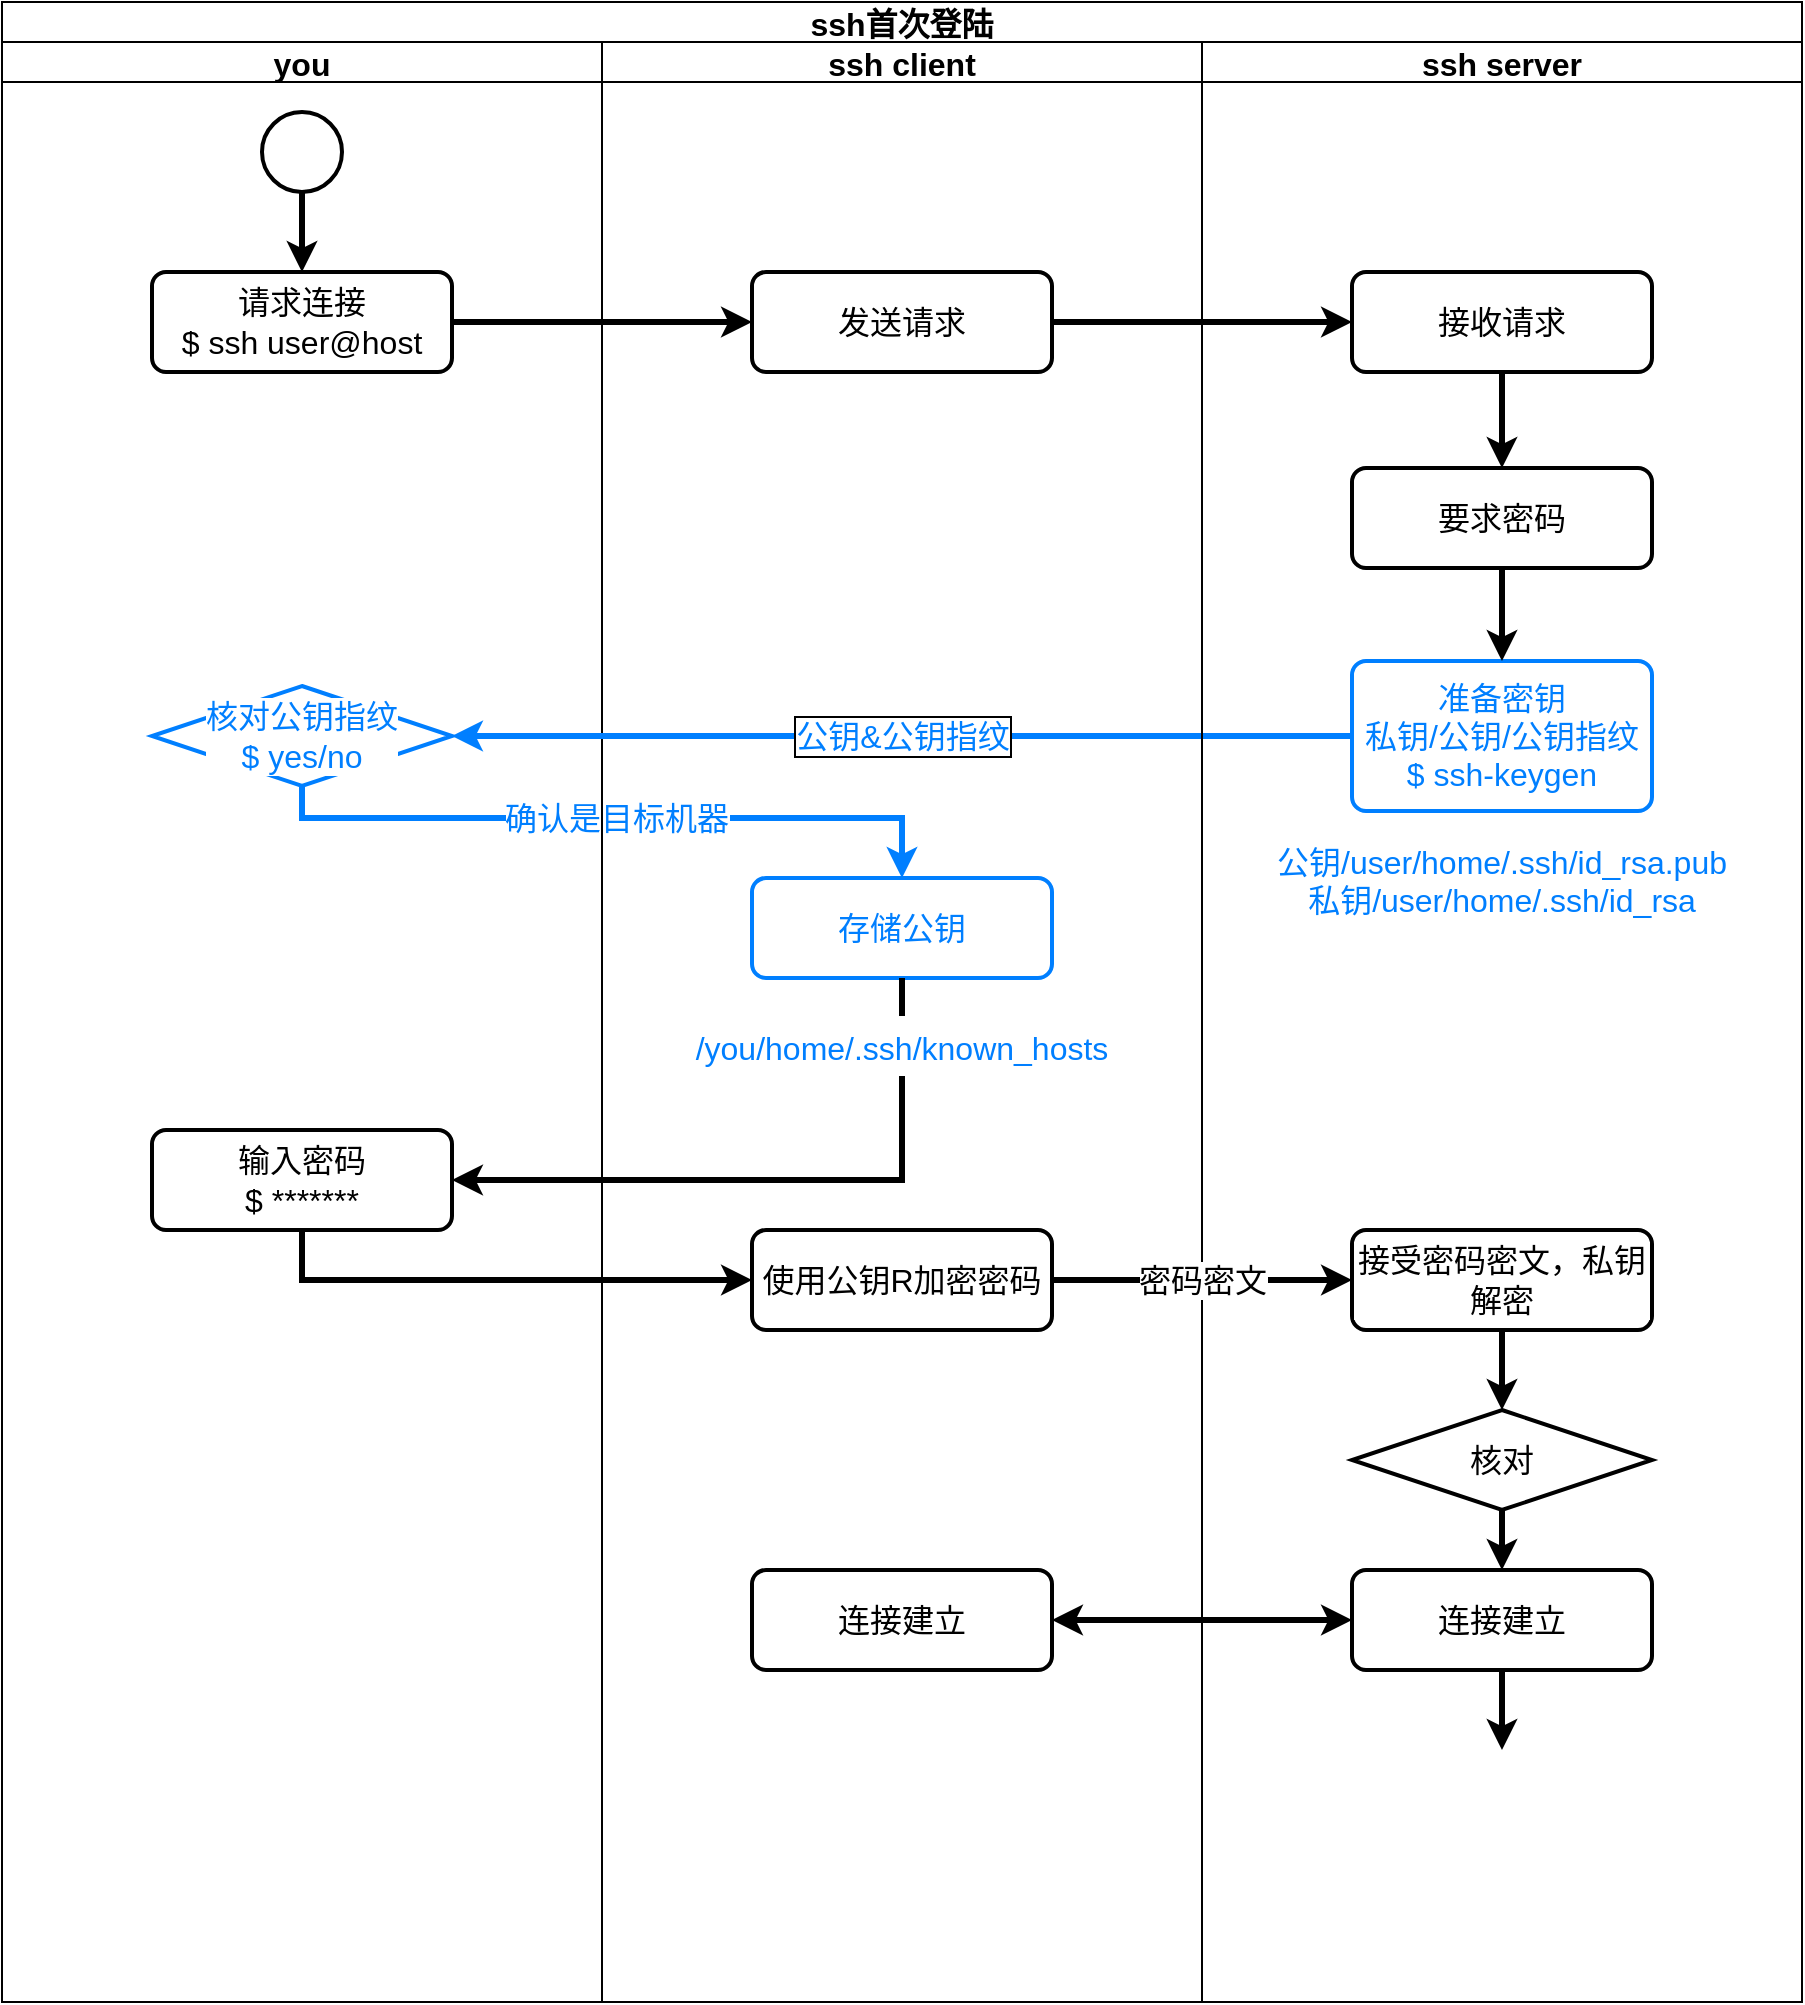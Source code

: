 <mxfile version="15.9.1" type="github" pages="2">
  <diagram id="sL40cnhCUHc7l1gd73XX" name="Page-1">
    <mxGraphModel dx="946" dy="557" grid="1" gridSize="10" guides="1" tooltips="1" connect="1" arrows="1" fold="1" page="1" pageScale="1" pageWidth="827" pageHeight="1169" math="0" shadow="0">
      <root>
        <mxCell id="0" />
        <mxCell id="1" parent="0" />
        <mxCell id="lCMnp1Lx_AAPGToCga8m-92" value="ssh首次登陆" style="swimlane;childLayout=stackLayout;resizeParent=1;resizeParentMax=0;startSize=20;fontSize=16;labelBackgroundColor=default;" parent="1" vertex="1">
          <mxGeometry x="40" y="40" width="900" height="1000" as="geometry">
            <mxRectangle x="174" width="100" height="20" as="alternateBounds" />
          </mxGeometry>
        </mxCell>
        <mxCell id="lCMnp1Lx_AAPGToCga8m-113" value="确认是目标机器" style="edgeStyle=orthogonalEdgeStyle;rounded=0;orthogonalLoop=1;jettySize=auto;html=1;labelBackgroundColor=default;fontSize=16;strokeColor=#007FFF;fontColor=#007FFF;strokeWidth=3;" parent="lCMnp1Lx_AAPGToCga8m-92" source="lCMnp1Lx_AAPGToCga8m-97" target="lCMnp1Lx_AAPGToCga8m-101" edge="1">
          <mxGeometry relative="1" as="geometry">
            <Array as="points">
              <mxPoint x="150" y="408" />
              <mxPoint x="450" y="408" />
            </Array>
          </mxGeometry>
        </mxCell>
        <mxCell id="VxjHLxav-VpCWbttAnZN-3" style="edgeStyle=orthogonalEdgeStyle;rounded=0;orthogonalLoop=1;jettySize=auto;html=1;exitX=0.5;exitY=1;exitDx=0;exitDy=0;entryX=0;entryY=0.5;entryDx=0;entryDy=0;labelBackgroundColor=default;labelBorderColor=#000000;fontSize=16;fontColor=#000000;strokeWidth=3;" parent="lCMnp1Lx_AAPGToCga8m-92" source="lCMnp1Lx_AAPGToCga8m-98" target="lCMnp1Lx_AAPGToCga8m-102" edge="1">
          <mxGeometry relative="1" as="geometry" />
        </mxCell>
        <mxCell id="lCMnp1Lx_AAPGToCga8m-93" value="you" style="swimlane;startSize=20;fontSize=16;labelBackgroundColor=none;" parent="lCMnp1Lx_AAPGToCga8m-92" vertex="1">
          <mxGeometry y="20" width="300" height="980" as="geometry">
            <mxRectangle y="20" width="30" height="650" as="alternateBounds" />
          </mxGeometry>
        </mxCell>
        <mxCell id="lCMnp1Lx_AAPGToCga8m-94" value="请求连接&lt;br&gt;$ ssh user@host" style="rounded=1;whiteSpace=wrap;html=1;absoluteArcSize=1;arcSize=14;strokeWidth=2;fontSize=16;labelBackgroundColor=default;" parent="lCMnp1Lx_AAPGToCga8m-93" vertex="1">
          <mxGeometry x="75" y="115" width="150" height="50" as="geometry" />
        </mxCell>
        <mxCell id="lCMnp1Lx_AAPGToCga8m-95" style="edgeStyle=orthogonalEdgeStyle;rounded=0;orthogonalLoop=1;jettySize=auto;html=1;fontSize=16;labelBackgroundColor=default;strokeWidth=3;" parent="lCMnp1Lx_AAPGToCga8m-93" source="lCMnp1Lx_AAPGToCga8m-96" target="lCMnp1Lx_AAPGToCga8m-94" edge="1">
          <mxGeometry relative="1" as="geometry" />
        </mxCell>
        <mxCell id="lCMnp1Lx_AAPGToCga8m-96" value="" style="strokeWidth=2;html=1;shape=mxgraph.flowchart.start_2;whiteSpace=wrap;fontSize=16;labelBackgroundColor=default;" parent="lCMnp1Lx_AAPGToCga8m-93" vertex="1">
          <mxGeometry x="130" y="35" width="40" height="40" as="geometry" />
        </mxCell>
        <mxCell id="lCMnp1Lx_AAPGToCga8m-97" value="核对公钥指纹&lt;br&gt;$ yes/no" style="strokeWidth=2;html=1;shape=mxgraph.flowchart.decision;whiteSpace=wrap;fontSize=16;labelBackgroundColor=default;strokeColor=#007FFF;fontColor=#007FFF;" parent="lCMnp1Lx_AAPGToCga8m-93" vertex="1">
          <mxGeometry x="75" y="322" width="150" height="50" as="geometry" />
        </mxCell>
        <mxCell id="lCMnp1Lx_AAPGToCga8m-98" value="输入密码&lt;br&gt;$ *******" style="rounded=1;whiteSpace=wrap;html=1;absoluteArcSize=1;arcSize=14;strokeWidth=2;fontSize=16;labelBackgroundColor=default;" parent="lCMnp1Lx_AAPGToCga8m-93" vertex="1">
          <mxGeometry x="75" y="544" width="150" height="50" as="geometry" />
        </mxCell>
        <mxCell id="lCMnp1Lx_AAPGToCga8m-99" value="ssh client" style="swimlane;startSize=20;fontSize=16;labelBackgroundColor=none;fontColor=#000000;" parent="lCMnp1Lx_AAPGToCga8m-92" vertex="1">
          <mxGeometry x="300" y="20" width="300" height="980" as="geometry">
            <mxRectangle y="20" width="30" height="650" as="alternateBounds" />
          </mxGeometry>
        </mxCell>
        <mxCell id="lCMnp1Lx_AAPGToCga8m-100" value="发送请求" style="rounded=1;whiteSpace=wrap;html=1;absoluteArcSize=1;arcSize=14;strokeWidth=2;fontSize=16;labelBackgroundColor=default;" parent="lCMnp1Lx_AAPGToCga8m-99" vertex="1">
          <mxGeometry x="75" y="115" width="150" height="50" as="geometry" />
        </mxCell>
        <mxCell id="lCMnp1Lx_AAPGToCga8m-101" value="存储公钥" style="rounded=1;whiteSpace=wrap;html=1;absoluteArcSize=1;arcSize=14;strokeWidth=2;fontSize=16;labelBackgroundColor=default;strokeColor=#007FFF;fontColor=#007FFF;" parent="lCMnp1Lx_AAPGToCga8m-99" vertex="1">
          <mxGeometry x="75" y="418" width="150" height="50" as="geometry" />
        </mxCell>
        <mxCell id="lCMnp1Lx_AAPGToCga8m-102" value="使用公钥R加密密码" style="rounded=1;whiteSpace=wrap;html=1;absoluteArcSize=1;arcSize=14;strokeWidth=2;fontSize=16;labelBackgroundColor=default;" parent="lCMnp1Lx_AAPGToCga8m-99" vertex="1">
          <mxGeometry x="75" y="594" width="150" height="50" as="geometry" />
        </mxCell>
        <mxCell id="jzIlE4vLp7Fiq6xF0ww5-3" value="连接建立" style="rounded=1;whiteSpace=wrap;html=1;absoluteArcSize=1;arcSize=14;strokeWidth=2;fontSize=16;labelBackgroundColor=default;" vertex="1" parent="lCMnp1Lx_AAPGToCga8m-99">
          <mxGeometry x="75" y="764" width="150" height="50" as="geometry" />
        </mxCell>
        <mxCell id="lCMnp1Lx_AAPGToCga8m-110" style="edgeStyle=orthogonalEdgeStyle;rounded=0;orthogonalLoop=1;jettySize=auto;html=1;fontSize=16;labelBackgroundColor=default;strokeWidth=3;" parent="lCMnp1Lx_AAPGToCga8m-92" source="lCMnp1Lx_AAPGToCga8m-100" target="lCMnp1Lx_AAPGToCga8m-105" edge="1">
          <mxGeometry relative="1" as="geometry" />
        </mxCell>
        <mxCell id="lCMnp1Lx_AAPGToCga8m-111" value="公钥&amp;amp;公钥指纹" style="edgeStyle=orthogonalEdgeStyle;rounded=0;orthogonalLoop=1;jettySize=auto;html=1;fontSize=16;labelBackgroundColor=default;labelBorderColor=#000000;strokeColor=#007FFF;fontColor=#007FFF;strokeWidth=3;" parent="lCMnp1Lx_AAPGToCga8m-92" source="lCMnp1Lx_AAPGToCga8m-106" target="lCMnp1Lx_AAPGToCga8m-97" edge="1">
          <mxGeometry relative="1" as="geometry">
            <mxPoint x="525" y="323.059" as="targetPoint" />
          </mxGeometry>
        </mxCell>
        <mxCell id="lCMnp1Lx_AAPGToCga8m-112" style="edgeStyle=orthogonalEdgeStyle;rounded=0;orthogonalLoop=1;jettySize=auto;html=1;labelBackgroundColor=default;fontSize=16;strokeWidth=3;" parent="lCMnp1Lx_AAPGToCga8m-92" source="lCMnp1Lx_AAPGToCga8m-94" target="lCMnp1Lx_AAPGToCga8m-100" edge="1">
          <mxGeometry relative="1" as="geometry" />
        </mxCell>
        <mxCell id="lCMnp1Lx_AAPGToCga8m-103" value="ssh server" style="swimlane;startSize=20;fontSize=16;labelBackgroundColor=none;" parent="lCMnp1Lx_AAPGToCga8m-92" vertex="1">
          <mxGeometry x="600" y="20" width="300" height="980" as="geometry" />
        </mxCell>
        <mxCell id="YB0GM9Ct0Qs6nGI6lCPL-4" style="edgeStyle=orthogonalEdgeStyle;rounded=0;orthogonalLoop=1;jettySize=auto;html=1;labelBackgroundColor=default;labelBorderColor=default;fontSize=16;startArrow=none;startFill=0;strokeWidth=3;" edge="1" parent="lCMnp1Lx_AAPGToCga8m-103" source="lCMnp1Lx_AAPGToCga8m-105" target="YB0GM9Ct0Qs6nGI6lCPL-3">
          <mxGeometry relative="1" as="geometry" />
        </mxCell>
        <mxCell id="lCMnp1Lx_AAPGToCga8m-105" value="接收请求" style="rounded=1;whiteSpace=wrap;html=1;absoluteArcSize=1;arcSize=14;strokeWidth=2;fontSize=16;labelBackgroundColor=default;" parent="lCMnp1Lx_AAPGToCga8m-103" vertex="1">
          <mxGeometry x="75" y="115" width="150" height="50" as="geometry" />
        </mxCell>
        <mxCell id="lCMnp1Lx_AAPGToCga8m-106" value="准备密钥&lt;br&gt;私钥/公钥/公钥指纹&lt;br&gt;$&amp;nbsp;ssh-keygen" style="rounded=1;whiteSpace=wrap;html=1;absoluteArcSize=1;arcSize=14;strokeWidth=2;fontSize=16;labelBackgroundColor=default;strokeColor=#007FFF;fontColor=#007FFF;" parent="lCMnp1Lx_AAPGToCga8m-103" vertex="1">
          <mxGeometry x="75" y="309.5" width="150" height="75" as="geometry" />
        </mxCell>
        <mxCell id="O58jauB5JigPjprlAT0j-1" style="edgeStyle=orthogonalEdgeStyle;rounded=0;orthogonalLoop=1;jettySize=auto;html=1;exitX=0.5;exitY=1;exitDx=0;exitDy=0;labelBackgroundColor=default;labelBorderColor=#000000;fontSize=16;fontColor=#000000;strokeWidth=3;" parent="lCMnp1Lx_AAPGToCga8m-103" source="lCMnp1Lx_AAPGToCga8m-108" target="jzIlE4vLp7Fiq6xF0ww5-1" edge="1">
          <mxGeometry relative="1" as="geometry">
            <mxPoint x="150" y="674" as="targetPoint" />
          </mxGeometry>
        </mxCell>
        <mxCell id="lCMnp1Lx_AAPGToCga8m-108" value="接受密码密文，私钥解密" style="rounded=1;whiteSpace=wrap;html=1;absoluteArcSize=1;arcSize=14;strokeWidth=2;fontSize=16;labelBackgroundColor=default;" parent="lCMnp1Lx_AAPGToCga8m-103" vertex="1">
          <mxGeometry x="75" y="594" width="150" height="50" as="geometry" />
        </mxCell>
        <mxCell id="VxjHLxav-VpCWbttAnZN-4" value="&lt;span style=&quot;font-family: helvetica; font-size: 16px; font-style: normal; font-weight: 400; letter-spacing: normal; text-indent: 0px; text-transform: none; word-spacing: 0px; display: inline; float: none;&quot;&gt;公钥/user/home/.ssh/id_rsa.pub&lt;/span&gt;&lt;br style=&quot;font-family: helvetica; font-size: 16px; font-style: normal; font-weight: 400; letter-spacing: normal; text-indent: 0px; text-transform: none; word-spacing: 0px;&quot;&gt;&lt;span style=&quot;font-family: helvetica; font-size: 16px; font-style: normal; font-weight: 400; letter-spacing: normal; text-indent: 0px; text-transform: none; word-spacing: 0px; display: inline; float: none;&quot;&gt;私钥/user/home/.ssh/&lt;/span&gt;&lt;span style=&quot;font-family: helvetica; font-size: 16px; font-style: normal; font-weight: 400; letter-spacing: normal; text-indent: 0px; text-transform: none; word-spacing: 0px; display: inline; float: none;&quot;&gt;id_rsa&lt;/span&gt;" style="text;whiteSpace=wrap;html=1;fontSize=16;fontColor=#007FFF;align=center;labelBackgroundColor=default;strokeColor=none;fillColor=default;" parent="lCMnp1Lx_AAPGToCga8m-103" vertex="1">
          <mxGeometry x="20" y="394" width="260" height="50" as="geometry" />
        </mxCell>
        <mxCell id="jzIlE4vLp7Fiq6xF0ww5-7" style="edgeStyle=orthogonalEdgeStyle;rounded=0;orthogonalLoop=1;jettySize=auto;html=1;exitX=0.5;exitY=1;exitDx=0;exitDy=0;exitPerimeter=0;labelBackgroundColor=default;labelBorderColor=default;fontSize=16;startArrow=none;startFill=0;strokeWidth=3;" edge="1" parent="lCMnp1Lx_AAPGToCga8m-103" source="jzIlE4vLp7Fiq6xF0ww5-1" target="jzIlE4vLp7Fiq6xF0ww5-5">
          <mxGeometry relative="1" as="geometry" />
        </mxCell>
        <mxCell id="jzIlE4vLp7Fiq6xF0ww5-1" value="核对" style="strokeWidth=2;html=1;shape=mxgraph.flowchart.decision;whiteSpace=wrap;fontSize=16;labelBackgroundColor=default;" vertex="1" parent="lCMnp1Lx_AAPGToCga8m-103">
          <mxGeometry x="75" y="684" width="150" height="50" as="geometry" />
        </mxCell>
        <mxCell id="jzIlE4vLp7Fiq6xF0ww5-8" style="edgeStyle=orthogonalEdgeStyle;rounded=0;orthogonalLoop=1;jettySize=auto;html=1;labelBackgroundColor=default;labelBorderColor=default;fontSize=16;startArrow=none;startFill=0;strokeWidth=3;" edge="1" parent="lCMnp1Lx_AAPGToCga8m-103" source="jzIlE4vLp7Fiq6xF0ww5-5">
          <mxGeometry relative="1" as="geometry">
            <mxPoint x="150" y="854" as="targetPoint" />
          </mxGeometry>
        </mxCell>
        <mxCell id="jzIlE4vLp7Fiq6xF0ww5-5" value="连接建立" style="rounded=1;whiteSpace=wrap;html=1;absoluteArcSize=1;arcSize=14;strokeWidth=2;fontSize=16;labelBackgroundColor=default;" vertex="1" parent="lCMnp1Lx_AAPGToCga8m-103">
          <mxGeometry x="75" y="764" width="150" height="50" as="geometry" />
        </mxCell>
        <mxCell id="YB0GM9Ct0Qs6nGI6lCPL-5" style="edgeStyle=orthogonalEdgeStyle;rounded=0;orthogonalLoop=1;jettySize=auto;html=1;labelBackgroundColor=default;labelBorderColor=default;fontSize=16;startArrow=none;startFill=0;strokeWidth=3;" edge="1" parent="lCMnp1Lx_AAPGToCga8m-103" source="YB0GM9Ct0Qs6nGI6lCPL-3" target="lCMnp1Lx_AAPGToCga8m-106">
          <mxGeometry relative="1" as="geometry" />
        </mxCell>
        <mxCell id="YB0GM9Ct0Qs6nGI6lCPL-3" value="要求密码" style="rounded=1;whiteSpace=wrap;html=1;absoluteArcSize=1;arcSize=14;strokeWidth=2;fontSize=16;labelBackgroundColor=default;" vertex="1" parent="lCMnp1Lx_AAPGToCga8m-103">
          <mxGeometry x="75" y="213" width="150" height="50" as="geometry" />
        </mxCell>
        <mxCell id="lCMnp1Lx_AAPGToCga8m-116" value="&lt;meta charset=&quot;utf-8&quot;&gt;&lt;span style=&quot;color: rgb(0, 0, 0); font-family: helvetica; font-size: 16px; font-style: normal; font-weight: 400; letter-spacing: normal; text-align: center; text-indent: 0px; text-transform: none; word-spacing: 0px; display: inline; float: none;&quot;&gt;密码密文&lt;/span&gt;" style="edgeStyle=orthogonalEdgeStyle;rounded=0;orthogonalLoop=1;jettySize=auto;html=1;labelBackgroundColor=default;labelBorderColor=none;fontSize=16;fontColor=#007FFF;strokeWidth=3;" parent="lCMnp1Lx_AAPGToCga8m-92" source="lCMnp1Lx_AAPGToCga8m-102" target="lCMnp1Lx_AAPGToCga8m-108" edge="1">
          <mxGeometry relative="1" as="geometry" />
        </mxCell>
        <mxCell id="jzIlE4vLp7Fiq6xF0ww5-6" style="edgeStyle=orthogonalEdgeStyle;rounded=0;orthogonalLoop=1;jettySize=auto;html=1;entryX=0;entryY=0.5;entryDx=0;entryDy=0;labelBackgroundColor=default;labelBorderColor=default;fontSize=16;startArrow=classic;startFill=1;strokeWidth=3;" edge="1" parent="lCMnp1Lx_AAPGToCga8m-92" source="jzIlE4vLp7Fiq6xF0ww5-3" target="jzIlE4vLp7Fiq6xF0ww5-5">
          <mxGeometry relative="1" as="geometry" />
        </mxCell>
        <mxCell id="YB0GM9Ct0Qs6nGI6lCPL-2" style="edgeStyle=orthogonalEdgeStyle;rounded=0;orthogonalLoop=1;jettySize=auto;html=1;exitX=0.5;exitY=1;exitDx=0;exitDy=0;labelBackgroundColor=default;labelBorderColor=default;fontSize=16;startArrow=none;startFill=0;entryX=1;entryY=0.5;entryDx=0;entryDy=0;strokeWidth=3;" edge="1" parent="lCMnp1Lx_AAPGToCga8m-92" source="lCMnp1Lx_AAPGToCga8m-101" target="lCMnp1Lx_AAPGToCga8m-98">
          <mxGeometry relative="1" as="geometry" />
        </mxCell>
        <mxCell id="YB0GM9Ct0Qs6nGI6lCPL-9" value="&lt;meta charset=&quot;utf-8&quot;&gt;&lt;span style=&quot;font-family: helvetica; font-size: 16px; font-style: normal; font-weight: 400; letter-spacing: normal; text-indent: 0px; text-transform: none; word-spacing: 0px; display: inline; float: none;&quot;&gt;/you/home/.ssh/known_hosts&lt;/span&gt;" style="text;whiteSpace=wrap;html=1;fontSize=16;fontColor=#007FFF;align=center;labelBackgroundColor=default;labelBorderColor=none;strokeColor=none;fillColor=#FFFFFF;" vertex="1" parent="1">
          <mxGeometry x="375" y="547" width="230" height="30" as="geometry" />
        </mxCell>
      </root>
    </mxGraphModel>
  </diagram>
  <diagram id="s56Kw0_NdHACzD9BCUpB" name="Page-2">
    <mxGraphModel dx="946" dy="557" grid="1" gridSize="10" guides="1" tooltips="1" connect="1" arrows="1" fold="1" page="1" pageScale="1" pageWidth="827" pageHeight="1169" math="0" shadow="0">
      <root>
        <mxCell id="rGw-GklnM9rLUJmd7jMX-0" />
        <mxCell id="rGw-GklnM9rLUJmd7jMX-1" parent="rGw-GklnM9rLUJmd7jMX-0" />
        <mxCell id="Zu9NidfbcKGVNWDXId6i-0" value="ssh免密登陆" style="swimlane;childLayout=stackLayout;resizeParent=1;resizeParentMax=0;startSize=20;fontSize=16;labelBackgroundColor=default;" vertex="1" parent="rGw-GklnM9rLUJmd7jMX-1">
          <mxGeometry x="40" y="40" width="920" height="900" as="geometry">
            <mxRectangle x="174" width="100" height="20" as="alternateBounds" />
          </mxGeometry>
        </mxCell>
        <mxCell id="Zu9NidfbcKGVNWDXId6i-4" value="you" style="swimlane;startSize=20;fontSize=16;labelBackgroundColor=default;" vertex="1" parent="Zu9NidfbcKGVNWDXId6i-0">
          <mxGeometry y="20" width="300" height="880" as="geometry">
            <mxRectangle y="20" width="30" height="650" as="alternateBounds" />
          </mxGeometry>
        </mxCell>
        <mxCell id="WDK6h34hyq_o9iRnA1aW-3" style="edgeStyle=orthogonalEdgeStyle;rounded=0;orthogonalLoop=1;jettySize=auto;html=1;exitX=0.5;exitY=1;exitDx=0;exitDy=0;exitPerimeter=0;labelBackgroundColor=default;labelBorderColor=default;fontSize=16;" edge="1" parent="Zu9NidfbcKGVNWDXId6i-4" source="Zu9NidfbcKGVNWDXId6i-7" target="WDK6h34hyq_o9iRnA1aW-2">
          <mxGeometry relative="1" as="geometry" />
        </mxCell>
        <mxCell id="Zu9NidfbcKGVNWDXId6i-7" value="" style="strokeWidth=2;html=1;shape=mxgraph.flowchart.start_2;whiteSpace=wrap;fontSize=16;labelBackgroundColor=default;" vertex="1" parent="Zu9NidfbcKGVNWDXId6i-4">
          <mxGeometry x="130" y="30" width="40" height="40" as="geometry" />
        </mxCell>
        <mxCell id="Zu9NidfbcKGVNWDXId6i-11" value="在服务端免密清单存放客户端公钥" style="rounded=1;whiteSpace=wrap;html=1;absoluteArcSize=1;arcSize=14;strokeWidth=2;fontSize=16;labelBackgroundColor=default;" vertex="1" parent="Zu9NidfbcKGVNWDXId6i-4">
          <mxGeometry x="75" y="190" width="150" height="50" as="geometry" />
        </mxCell>
        <mxCell id="O_HxAr1NyWQqsAxnfBQm-10" style="edgeStyle=orthogonalEdgeStyle;rounded=0;orthogonalLoop=1;jettySize=auto;html=1;labelBackgroundColor=default;fontSize=16;startArrow=none;" edge="1" parent="Zu9NidfbcKGVNWDXId6i-4" source="O_HxAr1NyWQqsAxnfBQm-9" target="O_HxAr1NyWQqsAxnfBQm-1">
          <mxGeometry relative="1" as="geometry" />
        </mxCell>
        <mxCell id="O_HxAr1NyWQqsAxnfBQm-2" value="修改SSH服务端配置并重启服务" style="rounded=1;whiteSpace=wrap;html=1;absoluteArcSize=1;arcSize=14;strokeWidth=2;fontSize=16;labelBackgroundColor=default;" vertex="1" parent="Zu9NidfbcKGVNWDXId6i-4">
          <mxGeometry x="75" y="456" width="150" height="50" as="geometry" />
        </mxCell>
        <mxCell id="O_HxAr1NyWQqsAxnfBQm-1" value="请求连接&lt;br style=&quot;font-size: 16px;&quot;&gt;$ ssh user@host" style="rounded=1;whiteSpace=wrap;html=1;absoluteArcSize=1;arcSize=14;strokeWidth=2;fontSize=16;labelBackgroundColor=default;" vertex="1" parent="Zu9NidfbcKGVNWDXId6i-4">
          <mxGeometry x="75" y="566" width="150" height="50" as="geometry" />
        </mxCell>
        <mxCell id="O_HxAr1NyWQqsAxnfBQm-0" value="/server/user/home/.ssh/authorized_keys" style="text;html=1;align=center;verticalAlign=middle;resizable=0;points=[];autosize=1;strokeColor=none;fillColor=none;fontSize=16;labelBackgroundColor=default;" vertex="1" parent="Zu9NidfbcKGVNWDXId6i-4">
          <mxGeometry y="260" width="300" height="20" as="geometry" />
        </mxCell>
        <mxCell id="O_HxAr1NyWQqsAxnfBQm-9" value="/etc/ssh/sshd_config" style="text;html=1;align=center;verticalAlign=middle;resizable=0;points=[];autosize=1;strokeColor=none;fillColor=none;fontSize=16;" vertex="1" parent="Zu9NidfbcKGVNWDXId6i-4">
          <mxGeometry x="70" y="520" width="160" height="20" as="geometry" />
        </mxCell>
        <mxCell id="O_HxAr1NyWQqsAxnfBQm-11" value="" style="edgeStyle=orthogonalEdgeStyle;rounded=0;orthogonalLoop=1;jettySize=auto;html=1;labelBackgroundColor=default;fontSize=16;endArrow=none;" edge="1" parent="Zu9NidfbcKGVNWDXId6i-4" source="O_HxAr1NyWQqsAxnfBQm-2" target="O_HxAr1NyWQqsAxnfBQm-9">
          <mxGeometry relative="1" as="geometry">
            <mxPoint x="190" y="560" as="sourcePoint" />
            <mxPoint x="190" y="620" as="targetPoint" />
          </mxGeometry>
        </mxCell>
        <mxCell id="WDK6h34hyq_o9iRnA1aW-4" style="edgeStyle=orthogonalEdgeStyle;rounded=0;orthogonalLoop=1;jettySize=auto;html=1;exitX=0.5;exitY=1;exitDx=0;exitDy=0;labelBackgroundColor=default;labelBorderColor=default;fontSize=16;" edge="1" parent="Zu9NidfbcKGVNWDXId6i-4" source="WDK6h34hyq_o9iRnA1aW-2" target="Zu9NidfbcKGVNWDXId6i-11">
          <mxGeometry relative="1" as="geometry" />
        </mxCell>
        <mxCell id="WDK6h34hyq_o9iRnA1aW-2" value="在客户端生成密钥对" style="rounded=1;whiteSpace=wrap;html=1;absoluteArcSize=1;arcSize=14;strokeWidth=2;fontSize=16;labelBackgroundColor=default;" vertex="1" parent="Zu9NidfbcKGVNWDXId6i-4">
          <mxGeometry x="75" y="110" width="150" height="50" as="geometry" />
        </mxCell>
        <mxCell id="GkAd533XfMkW9yMD2e8d-1" value="输入凭证" style="rounded=1;whiteSpace=wrap;html=1;absoluteArcSize=1;arcSize=14;strokeWidth=2;fontSize=16;labelBackgroundColor=default;" vertex="1" parent="Zu9NidfbcKGVNWDXId6i-4">
          <mxGeometry x="75" y="300" width="150" height="50" as="geometry" />
        </mxCell>
        <mxCell id="Zu9NidfbcKGVNWDXId6i-10" value="ssh client" style="swimlane;startSize=20;fontSize=16;labelBackgroundColor=default;" vertex="1" parent="Zu9NidfbcKGVNWDXId6i-0">
          <mxGeometry x="300" y="20" width="320" height="880" as="geometry">
            <mxRectangle y="20" width="30" height="650" as="alternateBounds" />
          </mxGeometry>
        </mxCell>
        <mxCell id="O_HxAr1NyWQqsAxnfBQm-12" value="发送请求" style="rounded=1;whiteSpace=wrap;html=1;absoluteArcSize=1;arcSize=14;strokeWidth=2;fontSize=16;labelBackgroundColor=default;" vertex="1" parent="Zu9NidfbcKGVNWDXId6i-10">
          <mxGeometry x="85" y="566" width="150" height="50" as="geometry" />
        </mxCell>
        <mxCell id="O_HxAr1NyWQqsAxnfBQm-19" value="客户端私钥加密字符串" style="rounded=1;whiteSpace=wrap;html=1;absoluteArcSize=1;arcSize=14;strokeWidth=2;fontSize=16;labelBackgroundColor=default;" vertex="1" parent="Zu9NidfbcKGVNWDXId6i-10">
          <mxGeometry x="85" y="646" width="150" height="50" as="geometry" />
        </mxCell>
        <mxCell id="WDK6h34hyq_o9iRnA1aW-6" value="发送指令" style="rounded=1;whiteSpace=wrap;html=1;absoluteArcSize=1;arcSize=14;strokeWidth=2;fontSize=16;labelBackgroundColor=default;" vertex="1" parent="Zu9NidfbcKGVNWDXId6i-10">
          <mxGeometry x="85" y="190" width="150" height="50" as="geometry" />
        </mxCell>
        <mxCell id="Zu9NidfbcKGVNWDXId6i-18" value="ssh server" style="swimlane;startSize=20;fontSize=16;labelBackgroundColor=default;" vertex="1" parent="Zu9NidfbcKGVNWDXId6i-0">
          <mxGeometry x="620" y="20" width="300" height="880" as="geometry" />
        </mxCell>
        <mxCell id="O_HxAr1NyWQqsAxnfBQm-18" style="edgeStyle=orthogonalEdgeStyle;rounded=0;orthogonalLoop=1;jettySize=auto;html=1;labelBackgroundColor=default;fontSize=16;" edge="1" parent="Zu9NidfbcKGVNWDXId6i-18" source="O_HxAr1NyWQqsAxnfBQm-13" target="O_HxAr1NyWQqsAxnfBQm-16">
          <mxGeometry relative="1" as="geometry" />
        </mxCell>
        <mxCell id="O_HxAr1NyWQqsAxnfBQm-13" value="接收请求" style="rounded=1;whiteSpace=wrap;html=1;absoluteArcSize=1;arcSize=14;strokeWidth=2;fontSize=16;labelBackgroundColor=default;" vertex="1" parent="Zu9NidfbcKGVNWDXId6i-18">
          <mxGeometry x="75" y="566" width="150" height="50" as="geometry" />
        </mxCell>
        <mxCell id="O_HxAr1NyWQqsAxnfBQm-16" value="发送随机字符串" style="rounded=1;whiteSpace=wrap;html=1;absoluteArcSize=1;arcSize=14;strokeWidth=2;fontSize=16;labelBackgroundColor=default;" vertex="1" parent="Zu9NidfbcKGVNWDXId6i-18">
          <mxGeometry x="75" y="646" width="150" height="50" as="geometry" />
        </mxCell>
        <mxCell id="WDK6h34hyq_o9iRnA1aW-1" style="edgeStyle=orthogonalEdgeStyle;rounded=0;orthogonalLoop=1;jettySize=auto;html=1;exitX=0.5;exitY=1;exitDx=0;exitDy=0;labelBackgroundColor=default;labelBorderColor=default;fontSize=16;" edge="1" parent="Zu9NidfbcKGVNWDXId6i-18" source="O_HxAr1NyWQqsAxnfBQm-21" target="WDK6h34hyq_o9iRnA1aW-0">
          <mxGeometry relative="1" as="geometry" />
        </mxCell>
        <mxCell id="O_HxAr1NyWQqsAxnfBQm-21" value="客户端公钥解密并核对" style="rounded=1;whiteSpace=wrap;html=1;absoluteArcSize=1;arcSize=14;strokeWidth=2;fontSize=16;labelBackgroundColor=default;" vertex="1" parent="Zu9NidfbcKGVNWDXId6i-18">
          <mxGeometry x="75" y="726" width="150" height="50" as="geometry" />
        </mxCell>
        <mxCell id="WDK6h34hyq_o9iRnA1aW-0" value="" style="strokeWidth=2;html=1;shape=mxgraph.flowchart.start_2;whiteSpace=wrap;fontSize=16;labelBackgroundColor=default;" vertex="1" parent="Zu9NidfbcKGVNWDXId6i-18">
          <mxGeometry x="130" y="816" width="40" height="40" as="geometry" />
        </mxCell>
        <mxCell id="12TTU6AFS9AlurkDbOH8-2" style="edgeStyle=orthogonalEdgeStyle;rounded=0;orthogonalLoop=1;jettySize=auto;html=1;labelBackgroundColor=default;labelBorderColor=default;fontSize=16;" edge="1" parent="Zu9NidfbcKGVNWDXId6i-18" target="12TTU6AFS9AlurkDbOH8-1">
          <mxGeometry relative="1" as="geometry">
            <mxPoint x="150" y="240" as="sourcePoint" />
          </mxGeometry>
        </mxCell>
        <mxCell id="12TTU6AFS9AlurkDbOH8-1" value="要求登陆凭证" style="rounded=1;whiteSpace=wrap;html=1;absoluteArcSize=1;arcSize=14;strokeWidth=2;fontSize=16;labelBackgroundColor=default;" vertex="1" parent="Zu9NidfbcKGVNWDXId6i-18">
          <mxGeometry x="75" y="300" width="150" height="50" as="geometry" />
        </mxCell>
        <mxCell id="12TTU6AFS9AlurkDbOH8-3" value="/server/user/home/.ssh/authorized_keys" style="text;html=1;align=center;verticalAlign=middle;resizable=0;points=[];autosize=1;strokeColor=none;fillColor=none;fontSize=16;labelBackgroundColor=default;" vertex="1" parent="Zu9NidfbcKGVNWDXId6i-18">
          <mxGeometry y="525" width="300" height="20" as="geometry" />
        </mxCell>
        <mxCell id="GkAd533XfMkW9yMD2e8d-0" value="接收指令" style="rounded=1;whiteSpace=wrap;html=1;absoluteArcSize=1;arcSize=14;strokeWidth=2;fontSize=16;labelBackgroundColor=default;" vertex="1" parent="Zu9NidfbcKGVNWDXId6i-18">
          <mxGeometry x="75" y="190" width="150" height="50" as="geometry" />
        </mxCell>
        <mxCell id="zQwJ2ZuEF7U7rvPTchKW-0" value="核对凭证" style="strokeWidth=2;html=1;shape=mxgraph.flowchart.decision;whiteSpace=wrap;fontSize=16;labelBackgroundColor=default;" vertex="1" parent="Zu9NidfbcKGVNWDXId6i-18">
          <mxGeometry x="75" y="380" width="150" height="50" as="geometry" />
        </mxCell>
        <mxCell id="zQwJ2ZuEF7U7rvPTchKW-1" value="要求登陆凭证" style="rounded=1;whiteSpace=wrap;html=1;absoluteArcSize=1;arcSize=14;strokeWidth=2;fontSize=16;labelBackgroundColor=default;" vertex="1" parent="Zu9NidfbcKGVNWDXId6i-18">
          <mxGeometry x="75" y="450" width="150" height="50" as="geometry" />
        </mxCell>
        <mxCell id="WDK6h34hyq_o9iRnA1aW-7" style="edgeStyle=orthogonalEdgeStyle;rounded=0;orthogonalLoop=1;jettySize=auto;html=1;labelBackgroundColor=default;labelBorderColor=default;fontSize=16;" edge="1" parent="Zu9NidfbcKGVNWDXId6i-0" source="Zu9NidfbcKGVNWDXId6i-11" target="WDK6h34hyq_o9iRnA1aW-6">
          <mxGeometry relative="1" as="geometry" />
        </mxCell>
        <mxCell id="WDK6h34hyq_o9iRnA1aW-10" value="指令" style="edgeStyle=orthogonalEdgeStyle;rounded=0;orthogonalLoop=1;jettySize=auto;html=1;labelBackgroundColor=default;labelBorderColor=default;fontSize=16;" edge="1" parent="Zu9NidfbcKGVNWDXId6i-0" source="WDK6h34hyq_o9iRnA1aW-6" target="GkAd533XfMkW9yMD2e8d-0">
          <mxGeometry relative="1" as="geometry">
            <mxPoint x="695" y="235" as="targetPoint" />
          </mxGeometry>
        </mxCell>
        <mxCell id="O_HxAr1NyWQqsAxnfBQm-15" style="edgeStyle=orthogonalEdgeStyle;rounded=0;orthogonalLoop=1;jettySize=auto;html=1;exitX=1;exitY=0.5;exitDx=0;exitDy=0;entryX=0;entryY=0.5;entryDx=0;entryDy=0;labelBackgroundColor=default;fontSize=16;" edge="1" parent="Zu9NidfbcKGVNWDXId6i-0" source="O_HxAr1NyWQqsAxnfBQm-1" target="O_HxAr1NyWQqsAxnfBQm-12">
          <mxGeometry relative="1" as="geometry" />
        </mxCell>
        <mxCell id="O_HxAr1NyWQqsAxnfBQm-17" style="edgeStyle=orthogonalEdgeStyle;rounded=0;orthogonalLoop=1;jettySize=auto;html=1;labelBackgroundColor=default;fontSize=16;" edge="1" parent="Zu9NidfbcKGVNWDXId6i-0" source="O_HxAr1NyWQqsAxnfBQm-12" target="O_HxAr1NyWQqsAxnfBQm-13">
          <mxGeometry relative="1" as="geometry" />
        </mxCell>
        <mxCell id="O_HxAr1NyWQqsAxnfBQm-20" value="字符串明文" style="edgeStyle=orthogonalEdgeStyle;rounded=0;orthogonalLoop=1;jettySize=auto;html=1;labelBackgroundColor=default;fontSize=16;labelBorderColor=default;" edge="1" parent="Zu9NidfbcKGVNWDXId6i-0" source="O_HxAr1NyWQqsAxnfBQm-16" target="O_HxAr1NyWQqsAxnfBQm-19">
          <mxGeometry relative="1" as="geometry" />
        </mxCell>
        <mxCell id="O_HxAr1NyWQqsAxnfBQm-24" value="字符串密文" style="edgeStyle=orthogonalEdgeStyle;rounded=0;orthogonalLoop=1;jettySize=auto;html=1;exitX=0.5;exitY=1;exitDx=0;exitDy=0;entryX=0;entryY=0.5;entryDx=0;entryDy=0;labelBackgroundColor=default;labelBorderColor=default;fontSize=16;" edge="1" parent="Zu9NidfbcKGVNWDXId6i-0" source="O_HxAr1NyWQqsAxnfBQm-19" target="O_HxAr1NyWQqsAxnfBQm-21">
          <mxGeometry relative="1" as="geometry" />
        </mxCell>
        <mxCell id="GkAd533XfMkW9yMD2e8d-2" style="edgeStyle=orthogonalEdgeStyle;rounded=0;orthogonalLoop=1;jettySize=auto;html=1;entryX=1;entryY=0.5;entryDx=0;entryDy=0;labelBackgroundColor=default;labelBorderColor=default;fontSize=16;startArrow=none;startFill=0;" edge="1" parent="Zu9NidfbcKGVNWDXId6i-0" source="12TTU6AFS9AlurkDbOH8-1" target="GkAd533XfMkW9yMD2e8d-1">
          <mxGeometry relative="1" as="geometry" />
        </mxCell>
      </root>
    </mxGraphModel>
  </diagram>
</mxfile>

